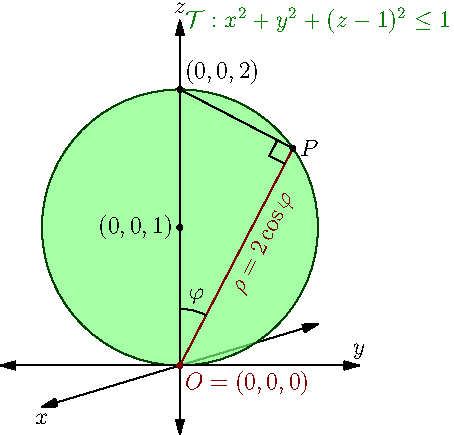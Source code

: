 import geometry;
usepackage("amsmath");
usepackage("amssymb");

size(8cm);

pair O = (0,0);
pair A = (0,2);
pair M = (O+A)/2;
pair P = M + dir(35);

label("$x$", (-1,-0.3), dir(-90));
draw((-1,-0.3)--(1,0.3), Arrows);
filldraw(circle(M, 1), opacity(0.7)+lightgreen, darkgreen);
draw((0,-0.5)--(0,2.5), Arrows);
draw((-1.3,0)--(1.3,0), Arrows);
label("$y$", (1.3,0), dir(90));
label("$z$", (0,2.5), dir(90));
dot("$O=(0,0,0)$", (0,0), dir(315), brown);
dot("$(0,0,2)$", (0,2), dir(45));
draw(A--P);
draw(O--P, brown);
dot("$P$", P, dir(0));
markangle("$\varphi$", P, O, A, black);
markrightangle(A, P, O, black);
label(rotate(degrees(P)) * "$\rho = 2 \cos \varphi$", 0.6*P, dir(P)*dir(-90), brown);
dot("$(0,0,1)$", (0,1), dir(180));

label("$\mathcal{T}: x^2 + y^2 + (z-1)^2 \le 1$", (1,2.5), deepgreen);
